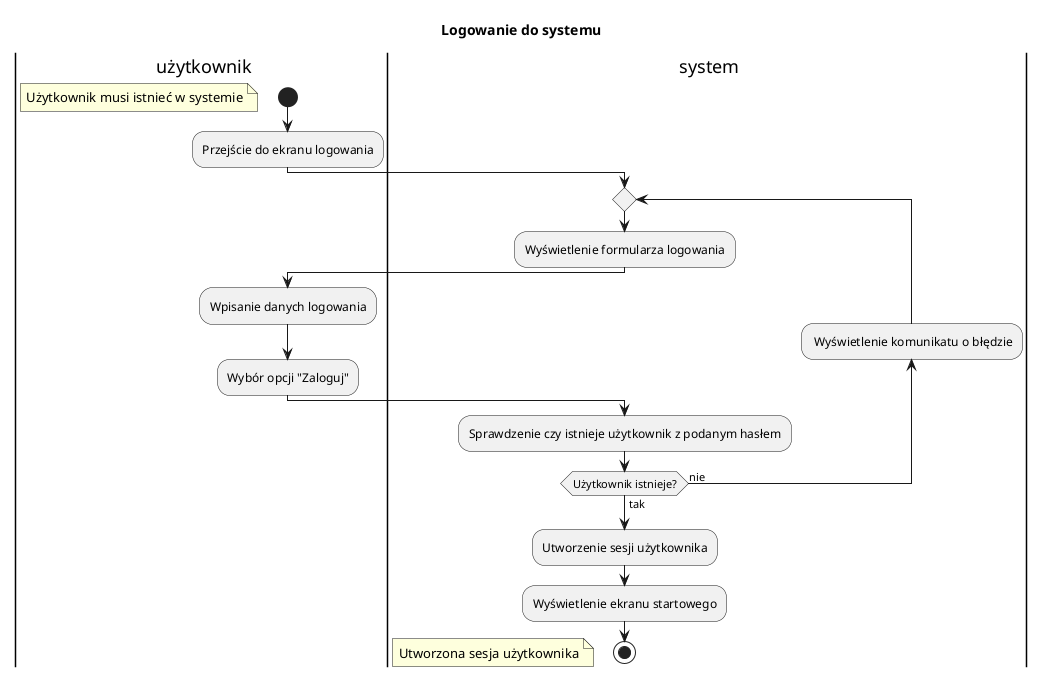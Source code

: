 @startuml "Logowanie do systemu"
title "Logowanie do systemu"

|u| użytkownik
|s| system

|u|
start
floating note left: Użytkownik musi istnieć w systemie
:Przejście do ekranu logowania;

|s|
repeat
backward: Wyświetlenie komunikatu o błędzie;
:Wyświetlenie formularza logowania;

|u|
:Wpisanie danych logowania;
:Wybór opcji "Zaloguj";

|s|
:Sprawdzenie czy istnieje użytkownik z podanym hasłem;
repeat while (Użytkownik istnieje?) is (nie) not (tak)
:Utworzenie sesji użytkownika;
:Wyświetlenie ekranu startowego;

stop
floating note left: Utworzona sesja użytkownika

@enduml